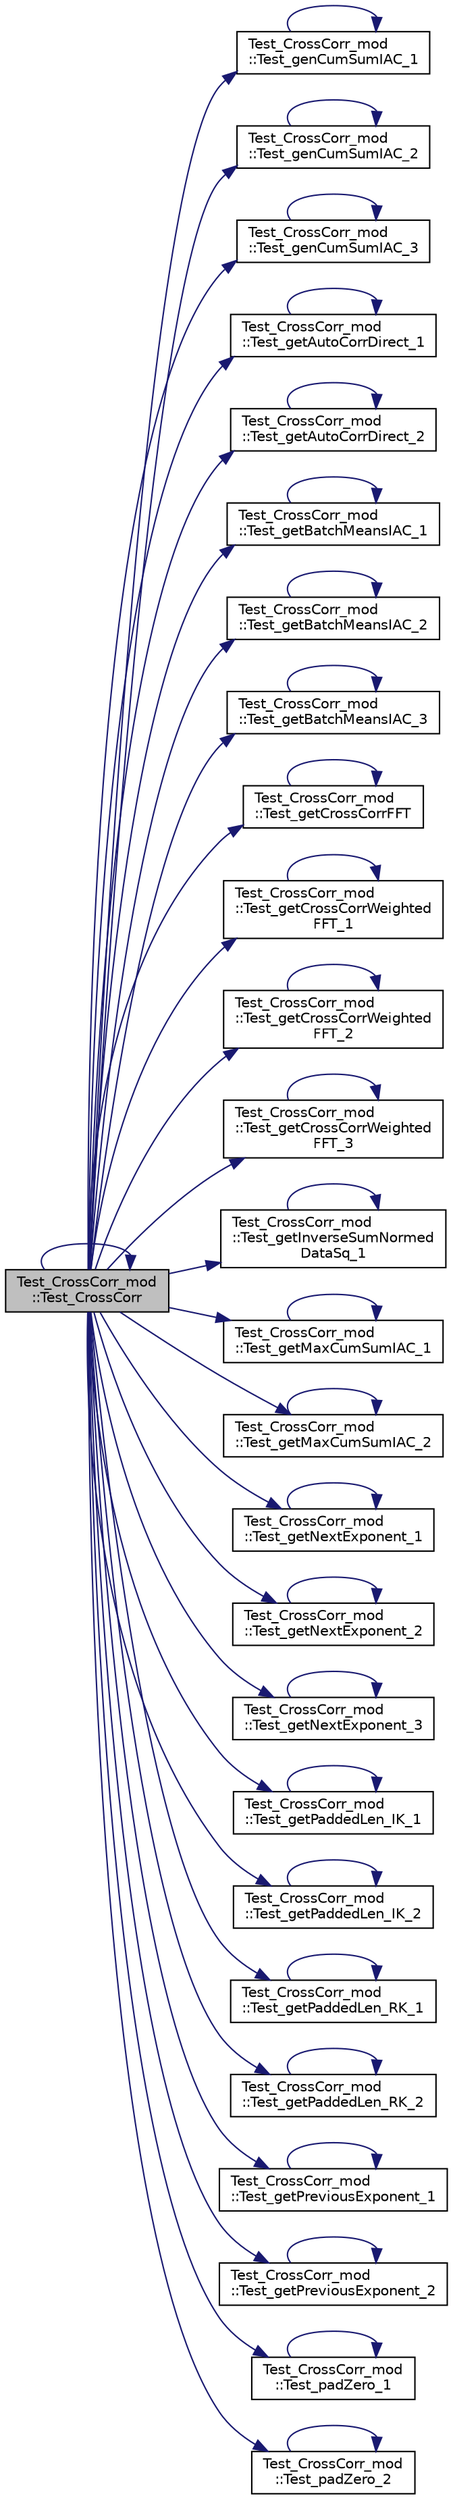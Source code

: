digraph "Test_CrossCorr_mod::Test_CrossCorr"
{
 // LATEX_PDF_SIZE
  edge [fontname="Helvetica",fontsize="10",labelfontname="Helvetica",labelfontsize="10"];
  node [fontname="Helvetica",fontsize="10",shape=record];
  rankdir="LR";
  Node1 [label="Test_CrossCorr_mod\l::Test_CrossCorr",height=0.2,width=0.4,color="black", fillcolor="grey75", style="filled", fontcolor="black",tooltip=" "];
  Node1 -> Node1 [color="midnightblue",fontsize="10",style="solid",fontname="Helvetica"];
  Node1 -> Node2 [color="midnightblue",fontsize="10",style="solid",fontname="Helvetica"];
  Node2 [label="Test_CrossCorr_mod\l::Test_genCumSumIAC_1",height=0.2,width=0.4,color="black", fillcolor="white", style="filled",URL="$namespaceTest__CrossCorr__mod.html#a75fd446ceb4fa536292ce44a4c33eb3c",tooltip=" "];
  Node2 -> Node2 [color="midnightblue",fontsize="10",style="solid",fontname="Helvetica"];
  Node1 -> Node3 [color="midnightblue",fontsize="10",style="solid",fontname="Helvetica"];
  Node3 [label="Test_CrossCorr_mod\l::Test_genCumSumIAC_2",height=0.2,width=0.4,color="black", fillcolor="white", style="filled",URL="$namespaceTest__CrossCorr__mod.html#aa5cd2494acb38c5a28675babe392e7c4",tooltip=" "];
  Node3 -> Node3 [color="midnightblue",fontsize="10",style="solid",fontname="Helvetica"];
  Node1 -> Node4 [color="midnightblue",fontsize="10",style="solid",fontname="Helvetica"];
  Node4 [label="Test_CrossCorr_mod\l::Test_genCumSumIAC_3",height=0.2,width=0.4,color="black", fillcolor="white", style="filled",URL="$namespaceTest__CrossCorr__mod.html#a9ceb27f3f9e79a6eb6f628ab91c6283a",tooltip=" "];
  Node4 -> Node4 [color="midnightblue",fontsize="10",style="solid",fontname="Helvetica"];
  Node1 -> Node5 [color="midnightblue",fontsize="10",style="solid",fontname="Helvetica"];
  Node5 [label="Test_CrossCorr_mod\l::Test_getAutoCorrDirect_1",height=0.2,width=0.4,color="black", fillcolor="white", style="filled",URL="$namespaceTest__CrossCorr__mod.html#a2dc9bc3ce4307169fba0ce09a6799d4e",tooltip=" "];
  Node5 -> Node5 [color="midnightblue",fontsize="10",style="solid",fontname="Helvetica"];
  Node1 -> Node6 [color="midnightblue",fontsize="10",style="solid",fontname="Helvetica"];
  Node6 [label="Test_CrossCorr_mod\l::Test_getAutoCorrDirect_2",height=0.2,width=0.4,color="black", fillcolor="white", style="filled",URL="$namespaceTest__CrossCorr__mod.html#a6947a1d93bec7d9319dab327f1368d4b",tooltip=" "];
  Node6 -> Node6 [color="midnightblue",fontsize="10",style="solid",fontname="Helvetica"];
  Node1 -> Node7 [color="midnightblue",fontsize="10",style="solid",fontname="Helvetica"];
  Node7 [label="Test_CrossCorr_mod\l::Test_getBatchMeansIAC_1",height=0.2,width=0.4,color="black", fillcolor="white", style="filled",URL="$namespaceTest__CrossCorr__mod.html#a857a2d0fdf1ca063192b9564c2499e7d",tooltip=" "];
  Node7 -> Node7 [color="midnightblue",fontsize="10",style="solid",fontname="Helvetica"];
  Node1 -> Node8 [color="midnightblue",fontsize="10",style="solid",fontname="Helvetica"];
  Node8 [label="Test_CrossCorr_mod\l::Test_getBatchMeansIAC_2",height=0.2,width=0.4,color="black", fillcolor="white", style="filled",URL="$namespaceTest__CrossCorr__mod.html#a35ca3587ea202f957082c8e202d286de",tooltip=" "];
  Node8 -> Node8 [color="midnightblue",fontsize="10",style="solid",fontname="Helvetica"];
  Node1 -> Node9 [color="midnightblue",fontsize="10",style="solid",fontname="Helvetica"];
  Node9 [label="Test_CrossCorr_mod\l::Test_getBatchMeansIAC_3",height=0.2,width=0.4,color="black", fillcolor="white", style="filled",URL="$namespaceTest__CrossCorr__mod.html#a1b1bb7f96d96e2ee4994c7916e9543f5",tooltip=" "];
  Node9 -> Node9 [color="midnightblue",fontsize="10",style="solid",fontname="Helvetica"];
  Node1 -> Node10 [color="midnightblue",fontsize="10",style="solid",fontname="Helvetica"];
  Node10 [label="Test_CrossCorr_mod\l::Test_getCrossCorrFFT",height=0.2,width=0.4,color="black", fillcolor="white", style="filled",URL="$namespaceTest__CrossCorr__mod.html#a8e09c98341c0d7bb300267643f5f9232",tooltip=" "];
  Node10 -> Node10 [color="midnightblue",fontsize="10",style="solid",fontname="Helvetica"];
  Node1 -> Node11 [color="midnightblue",fontsize="10",style="solid",fontname="Helvetica"];
  Node11 [label="Test_CrossCorr_mod\l::Test_getCrossCorrWeighted\lFFT_1",height=0.2,width=0.4,color="black", fillcolor="white", style="filled",URL="$namespaceTest__CrossCorr__mod.html#a050c54c0eae47cb2a416af4771fb08c4",tooltip=" "];
  Node11 -> Node11 [color="midnightblue",fontsize="10",style="solid",fontname="Helvetica"];
  Node1 -> Node12 [color="midnightblue",fontsize="10",style="solid",fontname="Helvetica"];
  Node12 [label="Test_CrossCorr_mod\l::Test_getCrossCorrWeighted\lFFT_2",height=0.2,width=0.4,color="black", fillcolor="white", style="filled",URL="$namespaceTest__CrossCorr__mod.html#abb7c34ee06162fb32835ed5b565d7645",tooltip=" "];
  Node12 -> Node12 [color="midnightblue",fontsize="10",style="solid",fontname="Helvetica"];
  Node1 -> Node13 [color="midnightblue",fontsize="10",style="solid",fontname="Helvetica"];
  Node13 [label="Test_CrossCorr_mod\l::Test_getCrossCorrWeighted\lFFT_3",height=0.2,width=0.4,color="black", fillcolor="white", style="filled",URL="$namespaceTest__CrossCorr__mod.html#ac018f719af070a36714255c754b15b8b",tooltip=" "];
  Node13 -> Node13 [color="midnightblue",fontsize="10",style="solid",fontname="Helvetica"];
  Node1 -> Node14 [color="midnightblue",fontsize="10",style="solid",fontname="Helvetica"];
  Node14 [label="Test_CrossCorr_mod\l::Test_getInverseSumNormed\lDataSq_1",height=0.2,width=0.4,color="black", fillcolor="white", style="filled",URL="$namespaceTest__CrossCorr__mod.html#a6a701afd2b2351d23d257936af2d5874",tooltip=" "];
  Node14 -> Node14 [color="midnightblue",fontsize="10",style="solid",fontname="Helvetica"];
  Node1 -> Node15 [color="midnightblue",fontsize="10",style="solid",fontname="Helvetica"];
  Node15 [label="Test_CrossCorr_mod\l::Test_getMaxCumSumIAC_1",height=0.2,width=0.4,color="black", fillcolor="white", style="filled",URL="$namespaceTest__CrossCorr__mod.html#ace20b4410572ec6061bb5b160e9cfcf7",tooltip=" "];
  Node15 -> Node15 [color="midnightblue",fontsize="10",style="solid",fontname="Helvetica"];
  Node1 -> Node16 [color="midnightblue",fontsize="10",style="solid",fontname="Helvetica"];
  Node16 [label="Test_CrossCorr_mod\l::Test_getMaxCumSumIAC_2",height=0.2,width=0.4,color="black", fillcolor="white", style="filled",URL="$namespaceTest__CrossCorr__mod.html#ad89e1e8b31f1fb0419b801c8fd302c70",tooltip=" "];
  Node16 -> Node16 [color="midnightblue",fontsize="10",style="solid",fontname="Helvetica"];
  Node1 -> Node17 [color="midnightblue",fontsize="10",style="solid",fontname="Helvetica"];
  Node17 [label="Test_CrossCorr_mod\l::Test_getNextExponent_1",height=0.2,width=0.4,color="black", fillcolor="white", style="filled",URL="$namespaceTest__CrossCorr__mod.html#aa2f9db366bea1fec76e1c00efef4e7ab",tooltip=" "];
  Node17 -> Node17 [color="midnightblue",fontsize="10",style="solid",fontname="Helvetica"];
  Node1 -> Node18 [color="midnightblue",fontsize="10",style="solid",fontname="Helvetica"];
  Node18 [label="Test_CrossCorr_mod\l::Test_getNextExponent_2",height=0.2,width=0.4,color="black", fillcolor="white", style="filled",URL="$namespaceTest__CrossCorr__mod.html#a205fc925a77f207fb8d9bb1e5278ea86",tooltip=" "];
  Node18 -> Node18 [color="midnightblue",fontsize="10",style="solid",fontname="Helvetica"];
  Node1 -> Node19 [color="midnightblue",fontsize="10",style="solid",fontname="Helvetica"];
  Node19 [label="Test_CrossCorr_mod\l::Test_getNextExponent_3",height=0.2,width=0.4,color="black", fillcolor="white", style="filled",URL="$namespaceTest__CrossCorr__mod.html#ac7a04c3e4acaaa4965ca859cc926dd68",tooltip=" "];
  Node19 -> Node19 [color="midnightblue",fontsize="10",style="solid",fontname="Helvetica"];
  Node1 -> Node20 [color="midnightblue",fontsize="10",style="solid",fontname="Helvetica"];
  Node20 [label="Test_CrossCorr_mod\l::Test_getPaddedLen_IK_1",height=0.2,width=0.4,color="black", fillcolor="white", style="filled",URL="$namespaceTest__CrossCorr__mod.html#a98d8a8cd6ddae5d443cfbecdc461785f",tooltip=" "];
  Node20 -> Node20 [color="midnightblue",fontsize="10",style="solid",fontname="Helvetica"];
  Node1 -> Node21 [color="midnightblue",fontsize="10",style="solid",fontname="Helvetica"];
  Node21 [label="Test_CrossCorr_mod\l::Test_getPaddedLen_IK_2",height=0.2,width=0.4,color="black", fillcolor="white", style="filled",URL="$namespaceTest__CrossCorr__mod.html#a86a2eecf039256b2dcb42da51b43ed36",tooltip=" "];
  Node21 -> Node21 [color="midnightblue",fontsize="10",style="solid",fontname="Helvetica"];
  Node1 -> Node22 [color="midnightblue",fontsize="10",style="solid",fontname="Helvetica"];
  Node22 [label="Test_CrossCorr_mod\l::Test_getPaddedLen_RK_1",height=0.2,width=0.4,color="black", fillcolor="white", style="filled",URL="$namespaceTest__CrossCorr__mod.html#a10733e41ced2d987ef16b5ce4948b48b",tooltip=" "];
  Node22 -> Node22 [color="midnightblue",fontsize="10",style="solid",fontname="Helvetica"];
  Node1 -> Node23 [color="midnightblue",fontsize="10",style="solid",fontname="Helvetica"];
  Node23 [label="Test_CrossCorr_mod\l::Test_getPaddedLen_RK_2",height=0.2,width=0.4,color="black", fillcolor="white", style="filled",URL="$namespaceTest__CrossCorr__mod.html#af51cd0dc17ccbfeab69eae5e82329a75",tooltip=" "];
  Node23 -> Node23 [color="midnightblue",fontsize="10",style="solid",fontname="Helvetica"];
  Node1 -> Node24 [color="midnightblue",fontsize="10",style="solid",fontname="Helvetica"];
  Node24 [label="Test_CrossCorr_mod\l::Test_getPreviousExponent_1",height=0.2,width=0.4,color="black", fillcolor="white", style="filled",URL="$namespaceTest__CrossCorr__mod.html#aaebe28827d8ddba81f8c14879a674a31",tooltip=" "];
  Node24 -> Node24 [color="midnightblue",fontsize="10",style="solid",fontname="Helvetica"];
  Node1 -> Node25 [color="midnightblue",fontsize="10",style="solid",fontname="Helvetica"];
  Node25 [label="Test_CrossCorr_mod\l::Test_getPreviousExponent_2",height=0.2,width=0.4,color="black", fillcolor="white", style="filled",URL="$namespaceTest__CrossCorr__mod.html#ad92e9f970af2fc057cd5fe383c95724a",tooltip=" "];
  Node25 -> Node25 [color="midnightblue",fontsize="10",style="solid",fontname="Helvetica"];
  Node1 -> Node26 [color="midnightblue",fontsize="10",style="solid",fontname="Helvetica"];
  Node26 [label="Test_CrossCorr_mod\l::Test_padZero_1",height=0.2,width=0.4,color="black", fillcolor="white", style="filled",URL="$namespaceTest__CrossCorr__mod.html#a3bd6bdfdbdf932efc0b4288b486fdef3",tooltip=" "];
  Node26 -> Node26 [color="midnightblue",fontsize="10",style="solid",fontname="Helvetica"];
  Node1 -> Node27 [color="midnightblue",fontsize="10",style="solid",fontname="Helvetica"];
  Node27 [label="Test_CrossCorr_mod\l::Test_padZero_2",height=0.2,width=0.4,color="black", fillcolor="white", style="filled",URL="$namespaceTest__CrossCorr__mod.html#a5ee428c5f48f286dcc962a370fa25698",tooltip=" "];
  Node27 -> Node27 [color="midnightblue",fontsize="10",style="solid",fontname="Helvetica"];
}
